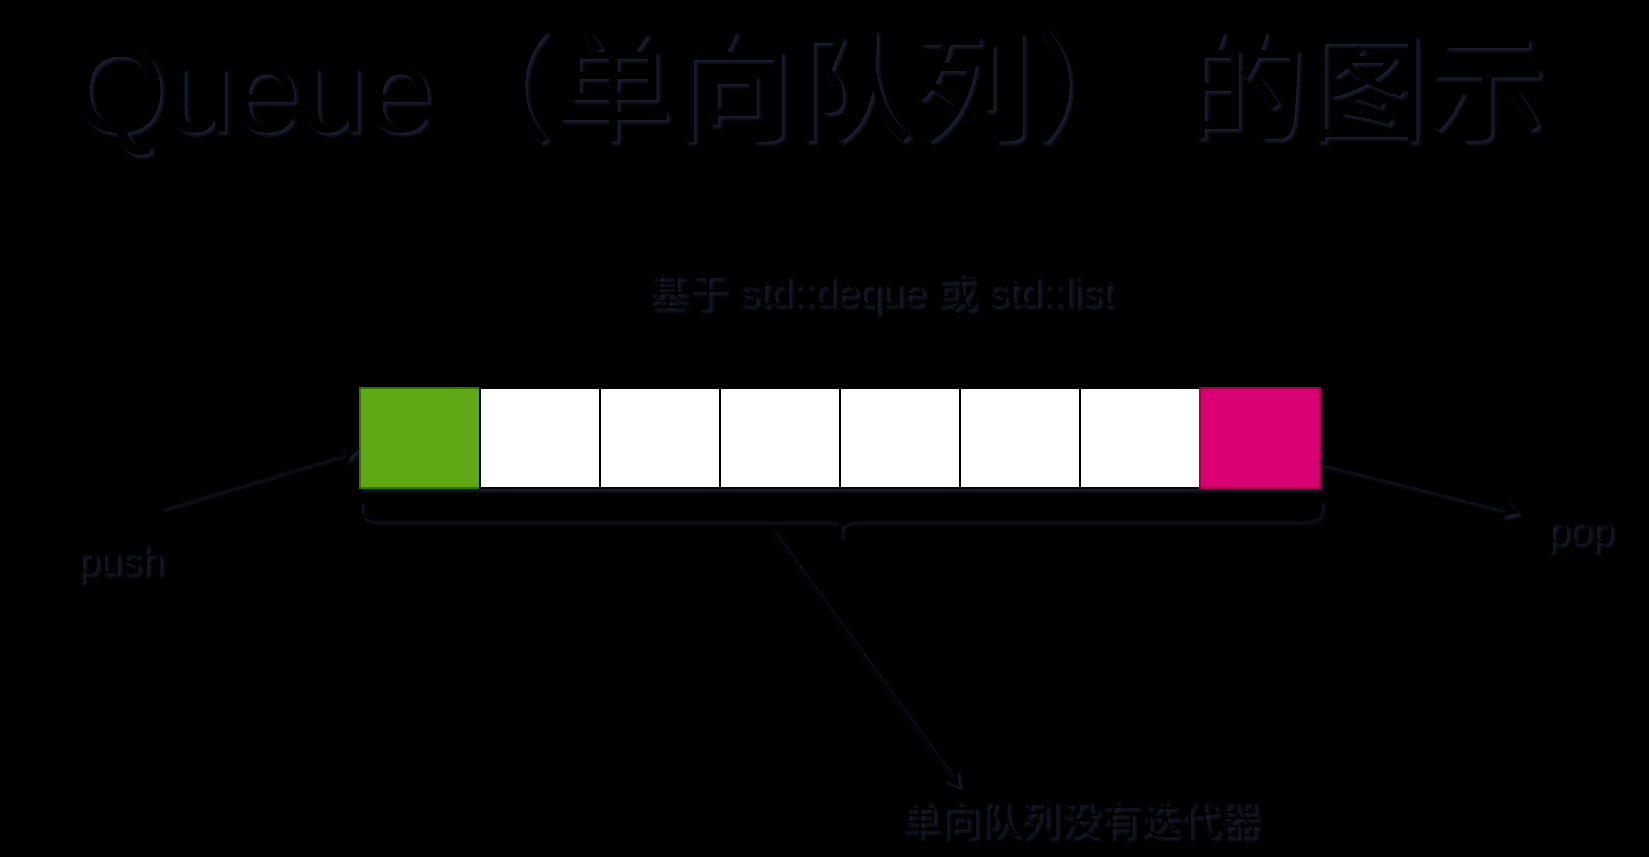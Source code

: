 <mxfile>
    <diagram id="B_n-xOk08YxUeziUa3Ya" name="第 1 页">
        <mxGraphModel dx="920" dy="1100" grid="1" gridSize="10" guides="1" tooltips="1" connect="1" arrows="1" fold="1" page="0" pageScale="1" pageWidth="827" pageHeight="1169" background="#000000" math="0" shadow="1">
            <root>
                <mxCell id="0"/>
                <mxCell id="1" parent="0"/>
                <mxCell id="2" value="" style="rounded=0;whiteSpace=wrap;html=1;fillColor=#60a917;fontColor=#ffffff;strokeColor=#2D7600;" vertex="1" parent="1">
                    <mxGeometry x="450" y="264" width="60" height="50" as="geometry"/>
                </mxCell>
                <mxCell id="3" value="" style="rounded=0;whiteSpace=wrap;html=1;" vertex="1" parent="1">
                    <mxGeometry x="510" y="264" width="60" height="50" as="geometry"/>
                </mxCell>
                <mxCell id="4" value="" style="rounded=0;whiteSpace=wrap;html=1;" vertex="1" parent="1">
                    <mxGeometry x="570" y="264" width="60" height="50" as="geometry"/>
                </mxCell>
                <mxCell id="5" value="" style="rounded=0;whiteSpace=wrap;html=1;" vertex="1" parent="1">
                    <mxGeometry x="630" y="264" width="60" height="50" as="geometry"/>
                </mxCell>
                <mxCell id="6" value="" style="rounded=0;whiteSpace=wrap;html=1;" vertex="1" parent="1">
                    <mxGeometry x="690" y="264" width="60" height="50" as="geometry"/>
                </mxCell>
                <mxCell id="7" value="" style="rounded=0;whiteSpace=wrap;html=1;" vertex="1" parent="1">
                    <mxGeometry x="750" y="264" width="60" height="50" as="geometry"/>
                </mxCell>
                <mxCell id="8" value="" style="rounded=0;whiteSpace=wrap;html=1;" vertex="1" parent="1">
                    <mxGeometry x="810" y="264" width="60" height="50" as="geometry"/>
                </mxCell>
                <mxCell id="9" value="" style="rounded=0;whiteSpace=wrap;html=1;fillColor=#d80073;fontColor=#ffffff;strokeColor=#A50040;" vertex="1" parent="1">
                    <mxGeometry x="870" y="264" width="60" height="50" as="geometry"/>
                </mxCell>
                <mxCell id="10" value="&lt;font style=&quot;font-size: 60px;&quot;&gt;Queue（单向队列） 的图示&lt;/font&gt;" style="text;html=1;strokeColor=none;fillColor=none;align=center;verticalAlign=middle;whiteSpace=wrap;rounded=0;" vertex="1" parent="1">
                    <mxGeometry x="270" y="70" width="810" height="90" as="geometry"/>
                </mxCell>
                <mxCell id="11" value="" style="endArrow=classic;html=1;fontSize=60;" edge="1" parent="1">
                    <mxGeometry width="50" height="50" relative="1" as="geometry">
                        <mxPoint x="350" y="324" as="sourcePoint"/>
                        <mxPoint x="450" y="294" as="targetPoint"/>
                    </mxGeometry>
                </mxCell>
                <mxCell id="13" value="push" style="text;html=1;strokeColor=none;fillColor=none;align=center;verticalAlign=middle;whiteSpace=wrap;rounded=0;fontSize=20;" vertex="1" parent="1">
                    <mxGeometry x="300" y="334" width="60" height="30" as="geometry"/>
                </mxCell>
                <mxCell id="14" value="" style="endArrow=classic;html=1;fontSize=20;exitX=1;exitY=0.75;exitDx=0;exitDy=0;" edge="1" parent="1" source="9" target="15">
                    <mxGeometry width="50" height="50" relative="1" as="geometry">
                        <mxPoint x="1240" y="394" as="sourcePoint"/>
                        <mxPoint x="1060" y="334" as="targetPoint"/>
                    </mxGeometry>
                </mxCell>
                <mxCell id="15" value="pop" style="text;html=1;strokeColor=none;fillColor=none;align=center;verticalAlign=middle;whiteSpace=wrap;rounded=0;fontSize=20;" vertex="1" parent="1">
                    <mxGeometry x="1030" y="319" width="60" height="30" as="geometry"/>
                </mxCell>
                <mxCell id="16" value="" style="shape=curlyBracket;whiteSpace=wrap;html=1;rounded=1;flipH=1;labelPosition=right;verticalLabelPosition=middle;align=left;verticalAlign=middle;fontSize=20;rotation=90;size=0.5;" vertex="1" parent="1">
                    <mxGeometry x="680" y="90" width="20" height="480" as="geometry"/>
                </mxCell>
                <mxCell id="17" value="" style="endArrow=classic;html=1;fontSize=20;exitX=0.3;exitY=0.572;exitDx=0;exitDy=0;exitPerimeter=0;" edge="1" parent="1" source="16">
                    <mxGeometry width="50" height="50" relative="1" as="geometry">
                        <mxPoint x="750" y="634" as="sourcePoint"/>
                        <mxPoint x="750" y="464" as="targetPoint"/>
                    </mxGeometry>
                </mxCell>
                <mxCell id="18" value="单向队列没有迭代器" style="text;html=1;strokeColor=none;fillColor=none;align=center;verticalAlign=middle;whiteSpace=wrap;rounded=0;fontSize=20;" vertex="1" parent="1">
                    <mxGeometry x="690" y="464" width="240" height="30" as="geometry"/>
                </mxCell>
                <mxCell id="19" value="基于 std::deque 或 std::list" style="text;html=1;strokeColor=none;fillColor=none;align=center;verticalAlign=middle;whiteSpace=wrap;rounded=0;fontSize=20;" vertex="1" parent="1">
                    <mxGeometry x="580" y="200" width="260" height="30" as="geometry"/>
                </mxCell>
            </root>
        </mxGraphModel>
    </diagram>
</mxfile>